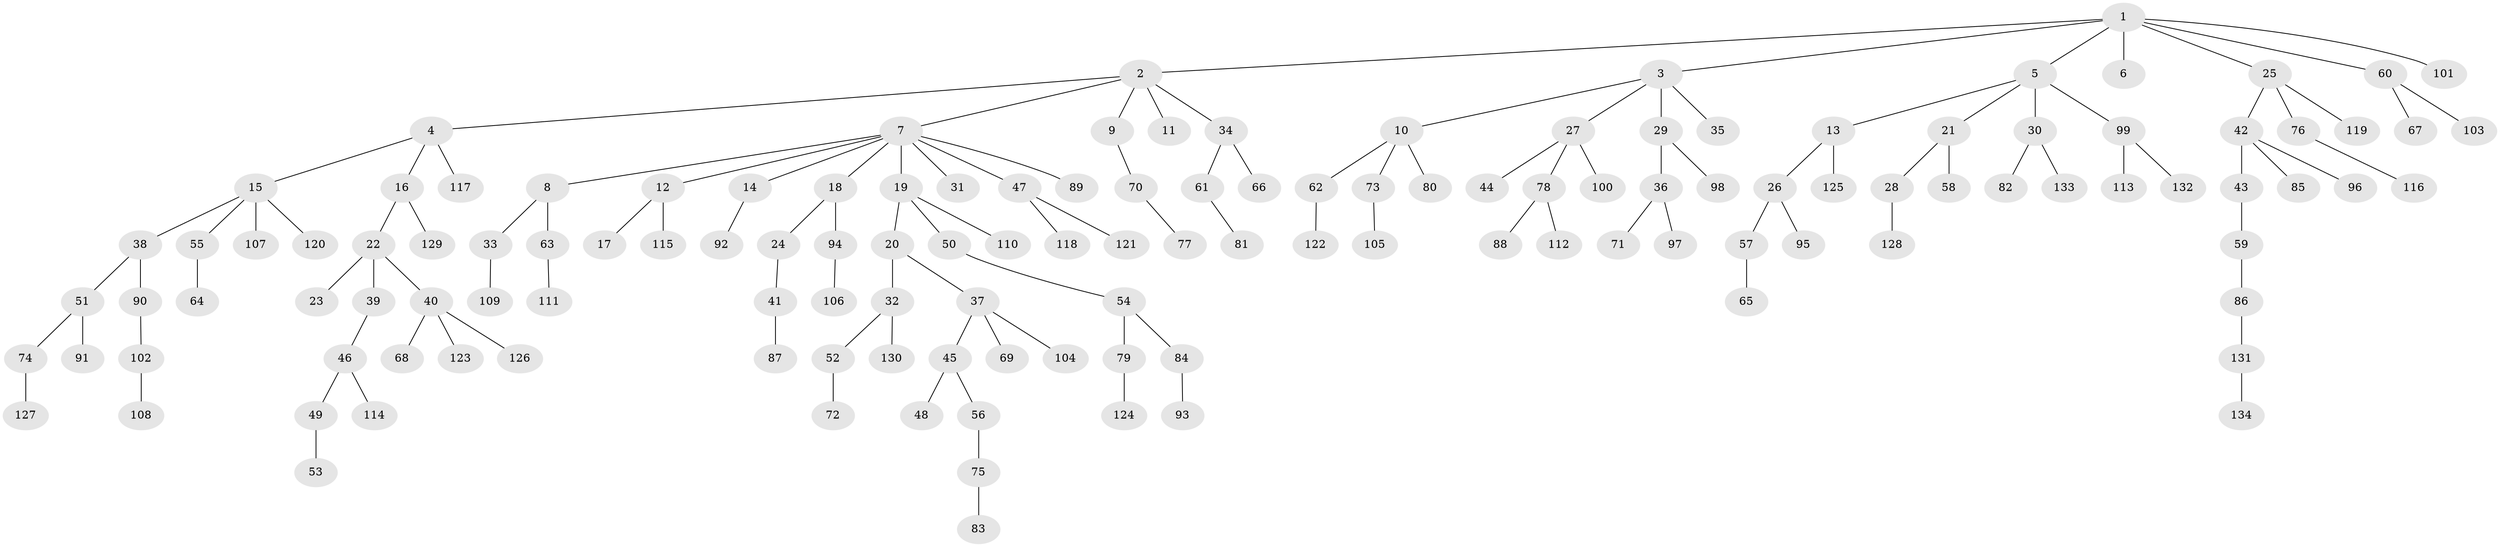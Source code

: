 // coarse degree distribution, {6: 0.02247191011235955, 5: 0.033707865168539325, 7: 0.011235955056179775, 1: 0.5617977528089888, 11: 0.011235955056179775, 3: 0.12359550561797752, 2: 0.20224719101123595, 4: 0.033707865168539325}
// Generated by graph-tools (version 1.1) at 2025/24/03/03/25 07:24:09]
// undirected, 134 vertices, 133 edges
graph export_dot {
graph [start="1"]
  node [color=gray90,style=filled];
  1;
  2;
  3;
  4;
  5;
  6;
  7;
  8;
  9;
  10;
  11;
  12;
  13;
  14;
  15;
  16;
  17;
  18;
  19;
  20;
  21;
  22;
  23;
  24;
  25;
  26;
  27;
  28;
  29;
  30;
  31;
  32;
  33;
  34;
  35;
  36;
  37;
  38;
  39;
  40;
  41;
  42;
  43;
  44;
  45;
  46;
  47;
  48;
  49;
  50;
  51;
  52;
  53;
  54;
  55;
  56;
  57;
  58;
  59;
  60;
  61;
  62;
  63;
  64;
  65;
  66;
  67;
  68;
  69;
  70;
  71;
  72;
  73;
  74;
  75;
  76;
  77;
  78;
  79;
  80;
  81;
  82;
  83;
  84;
  85;
  86;
  87;
  88;
  89;
  90;
  91;
  92;
  93;
  94;
  95;
  96;
  97;
  98;
  99;
  100;
  101;
  102;
  103;
  104;
  105;
  106;
  107;
  108;
  109;
  110;
  111;
  112;
  113;
  114;
  115;
  116;
  117;
  118;
  119;
  120;
  121;
  122;
  123;
  124;
  125;
  126;
  127;
  128;
  129;
  130;
  131;
  132;
  133;
  134;
  1 -- 2;
  1 -- 3;
  1 -- 5;
  1 -- 6;
  1 -- 25;
  1 -- 60;
  1 -- 101;
  2 -- 4;
  2 -- 7;
  2 -- 9;
  2 -- 11;
  2 -- 34;
  3 -- 10;
  3 -- 27;
  3 -- 29;
  3 -- 35;
  4 -- 15;
  4 -- 16;
  4 -- 117;
  5 -- 13;
  5 -- 21;
  5 -- 30;
  5 -- 99;
  7 -- 8;
  7 -- 12;
  7 -- 14;
  7 -- 18;
  7 -- 19;
  7 -- 31;
  7 -- 47;
  7 -- 89;
  8 -- 33;
  8 -- 63;
  9 -- 70;
  10 -- 62;
  10 -- 73;
  10 -- 80;
  12 -- 17;
  12 -- 115;
  13 -- 26;
  13 -- 125;
  14 -- 92;
  15 -- 38;
  15 -- 55;
  15 -- 107;
  15 -- 120;
  16 -- 22;
  16 -- 129;
  18 -- 24;
  18 -- 94;
  19 -- 20;
  19 -- 50;
  19 -- 110;
  20 -- 32;
  20 -- 37;
  21 -- 28;
  21 -- 58;
  22 -- 23;
  22 -- 39;
  22 -- 40;
  24 -- 41;
  25 -- 42;
  25 -- 76;
  25 -- 119;
  26 -- 57;
  26 -- 95;
  27 -- 44;
  27 -- 78;
  27 -- 100;
  28 -- 128;
  29 -- 36;
  29 -- 98;
  30 -- 82;
  30 -- 133;
  32 -- 52;
  32 -- 130;
  33 -- 109;
  34 -- 61;
  34 -- 66;
  36 -- 71;
  36 -- 97;
  37 -- 45;
  37 -- 69;
  37 -- 104;
  38 -- 51;
  38 -- 90;
  39 -- 46;
  40 -- 68;
  40 -- 123;
  40 -- 126;
  41 -- 87;
  42 -- 43;
  42 -- 85;
  42 -- 96;
  43 -- 59;
  45 -- 48;
  45 -- 56;
  46 -- 49;
  46 -- 114;
  47 -- 118;
  47 -- 121;
  49 -- 53;
  50 -- 54;
  51 -- 74;
  51 -- 91;
  52 -- 72;
  54 -- 79;
  54 -- 84;
  55 -- 64;
  56 -- 75;
  57 -- 65;
  59 -- 86;
  60 -- 67;
  60 -- 103;
  61 -- 81;
  62 -- 122;
  63 -- 111;
  70 -- 77;
  73 -- 105;
  74 -- 127;
  75 -- 83;
  76 -- 116;
  78 -- 88;
  78 -- 112;
  79 -- 124;
  84 -- 93;
  86 -- 131;
  90 -- 102;
  94 -- 106;
  99 -- 113;
  99 -- 132;
  102 -- 108;
  131 -- 134;
}
